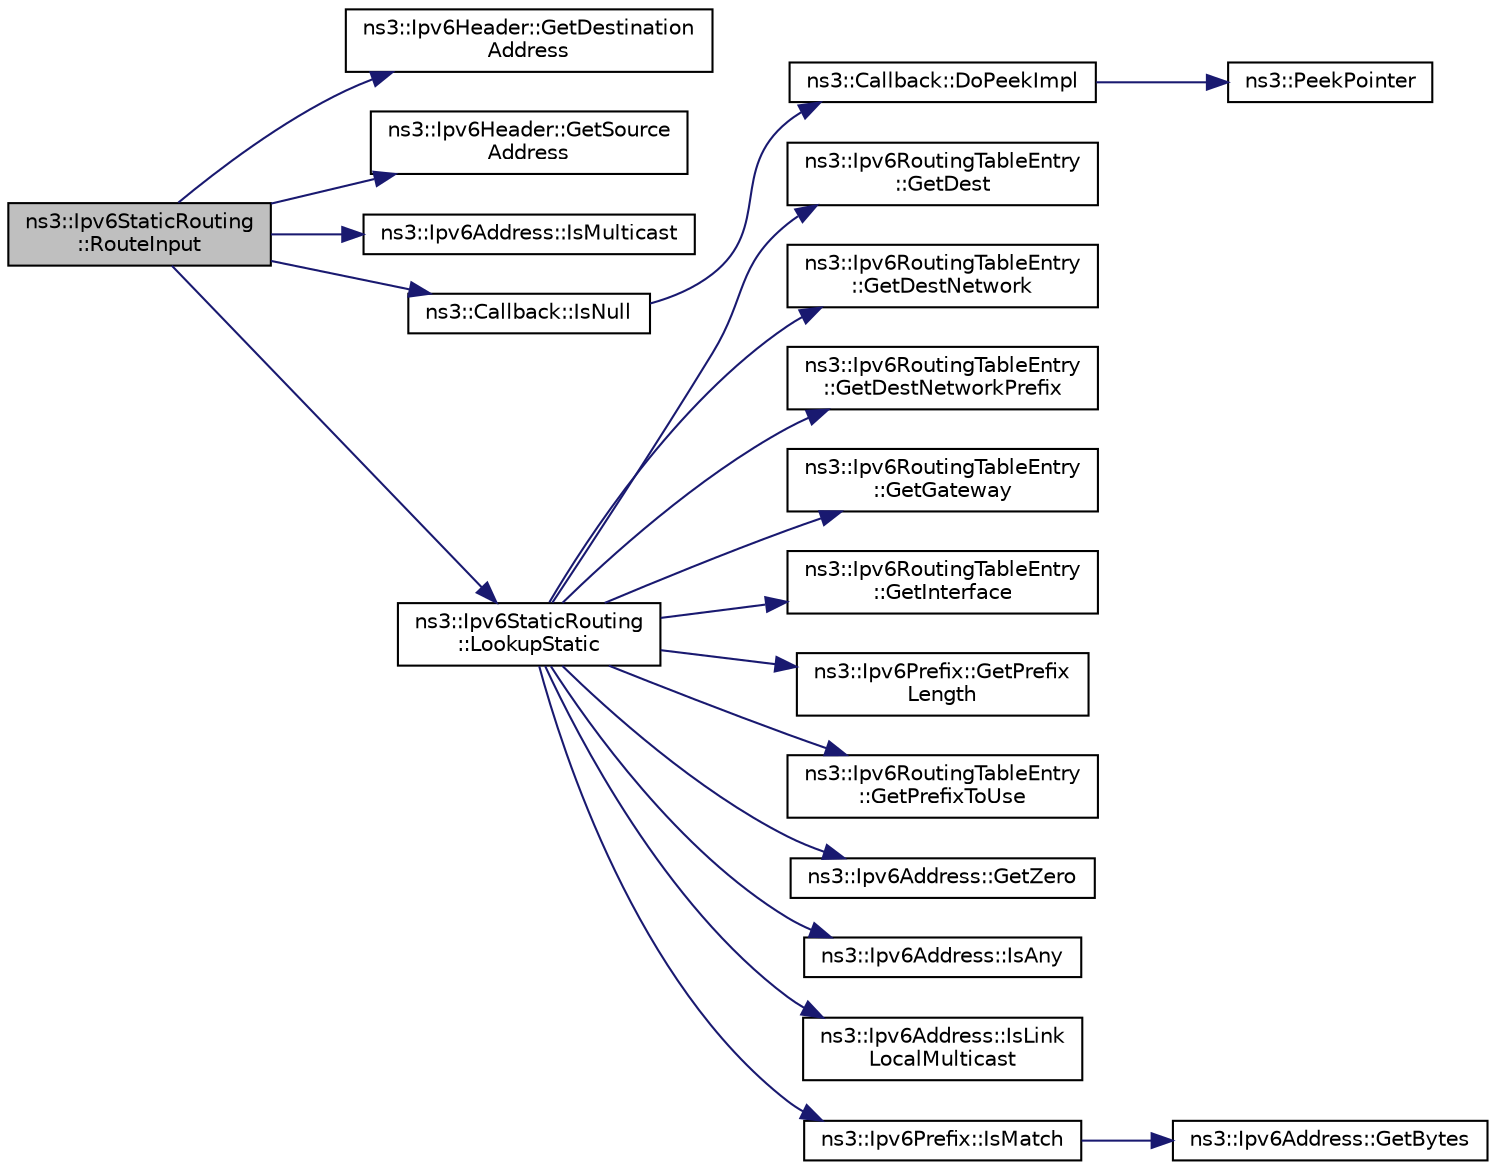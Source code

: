 digraph "ns3::Ipv6StaticRouting::RouteInput"
{
 // LATEX_PDF_SIZE
  edge [fontname="Helvetica",fontsize="10",labelfontname="Helvetica",labelfontsize="10"];
  node [fontname="Helvetica",fontsize="10",shape=record];
  rankdir="LR";
  Node1 [label="ns3::Ipv6StaticRouting\l::RouteInput",height=0.2,width=0.4,color="black", fillcolor="grey75", style="filled", fontcolor="black",tooltip="Route an input packet (to be forwarded or locally delivered)"];
  Node1 -> Node2 [color="midnightblue",fontsize="10",style="solid",fontname="Helvetica"];
  Node2 [label="ns3::Ipv6Header::GetDestination\lAddress",height=0.2,width=0.4,color="black", fillcolor="white", style="filled",URL="$classns3_1_1_ipv6_header.html#a6f1681b5e31c57029b95255dc7553cb5",tooltip="Get the \"Destination address\" field."];
  Node1 -> Node3 [color="midnightblue",fontsize="10",style="solid",fontname="Helvetica"];
  Node3 [label="ns3::Ipv6Header::GetSource\lAddress",height=0.2,width=0.4,color="black", fillcolor="white", style="filled",URL="$classns3_1_1_ipv6_header.html#a07d13db76e48e50eb613d69ae46c2ab0",tooltip="Get the \"Source address\" field."];
  Node1 -> Node4 [color="midnightblue",fontsize="10",style="solid",fontname="Helvetica"];
  Node4 [label="ns3::Ipv6Address::IsMulticast",height=0.2,width=0.4,color="black", fillcolor="white", style="filled",URL="$classns3_1_1_ipv6_address.html#a68f522d40b6db6d383848ea90bc47dd0",tooltip="If the IPv6 address is multicast (ff00::/8)."];
  Node1 -> Node5 [color="midnightblue",fontsize="10",style="solid",fontname="Helvetica"];
  Node5 [label="ns3::Callback::IsNull",height=0.2,width=0.4,color="black", fillcolor="white", style="filled",URL="$classns3_1_1_callback.html#a42eb007ca42c35b96daa497d6d42d5f2",tooltip="Check for null implementation."];
  Node5 -> Node6 [color="midnightblue",fontsize="10",style="solid",fontname="Helvetica"];
  Node6 [label="ns3::Callback::DoPeekImpl",height=0.2,width=0.4,color="black", fillcolor="white", style="filled",URL="$classns3_1_1_callback.html#a82de10d58e899c61aec3867f9b1f2f33",tooltip=" "];
  Node6 -> Node7 [color="midnightblue",fontsize="10",style="solid",fontname="Helvetica"];
  Node7 [label="ns3::PeekPointer",height=0.2,width=0.4,color="black", fillcolor="white", style="filled",URL="$namespacens3.html#af2a7557fe9afdd98d8f6f8f6e412cf5a",tooltip=" "];
  Node1 -> Node8 [color="midnightblue",fontsize="10",style="solid",fontname="Helvetica"];
  Node8 [label="ns3::Ipv6StaticRouting\l::LookupStatic",height=0.2,width=0.4,color="black", fillcolor="white", style="filled",URL="$classns3_1_1_ipv6_static_routing.html#a53cafb0907cefabca6894c9d4dc6c154",tooltip="Lookup in the forwarding table for destination."];
  Node8 -> Node9 [color="midnightblue",fontsize="10",style="solid",fontname="Helvetica"];
  Node9 [label="ns3::Ipv6RoutingTableEntry\l::GetDest",height=0.2,width=0.4,color="black", fillcolor="white", style="filled",URL="$classns3_1_1_ipv6_routing_table_entry.html#a36880347d8e4bd8af3479ad066c1257e",tooltip="Get the destination."];
  Node8 -> Node10 [color="midnightblue",fontsize="10",style="solid",fontname="Helvetica"];
  Node10 [label="ns3::Ipv6RoutingTableEntry\l::GetDestNetwork",height=0.2,width=0.4,color="black", fillcolor="white", style="filled",URL="$classns3_1_1_ipv6_routing_table_entry.html#a384c99e8a22b96043c283e2ab2b2d581",tooltip="Get the destination network."];
  Node8 -> Node11 [color="midnightblue",fontsize="10",style="solid",fontname="Helvetica"];
  Node11 [label="ns3::Ipv6RoutingTableEntry\l::GetDestNetworkPrefix",height=0.2,width=0.4,color="black", fillcolor="white", style="filled",URL="$classns3_1_1_ipv6_routing_table_entry.html#ab940ecc56f9f2bff2e3beee67d07c437",tooltip="Get the destination prefix."];
  Node8 -> Node12 [color="midnightblue",fontsize="10",style="solid",fontname="Helvetica"];
  Node12 [label="ns3::Ipv6RoutingTableEntry\l::GetGateway",height=0.2,width=0.4,color="black", fillcolor="white", style="filled",URL="$classns3_1_1_ipv6_routing_table_entry.html#ae74492c81400ecaab5c5714f17a44787",tooltip="Get the gateway."];
  Node8 -> Node13 [color="midnightblue",fontsize="10",style="solid",fontname="Helvetica"];
  Node13 [label="ns3::Ipv6RoutingTableEntry\l::GetInterface",height=0.2,width=0.4,color="black", fillcolor="white", style="filled",URL="$classns3_1_1_ipv6_routing_table_entry.html#aa1bdf7aff35f5e33f13c87c18f70a914",tooltip="Get the interface index."];
  Node8 -> Node14 [color="midnightblue",fontsize="10",style="solid",fontname="Helvetica"];
  Node14 [label="ns3::Ipv6Prefix::GetPrefix\lLength",height=0.2,width=0.4,color="black", fillcolor="white", style="filled",URL="$classns3_1_1_ipv6_prefix.html#a8f92dfe3c7ff5c75cb3ff9442fc68644",tooltip="Get prefix length."];
  Node8 -> Node15 [color="midnightblue",fontsize="10",style="solid",fontname="Helvetica"];
  Node15 [label="ns3::Ipv6RoutingTableEntry\l::GetPrefixToUse",height=0.2,width=0.4,color="black", fillcolor="white", style="filled",URL="$classns3_1_1_ipv6_routing_table_entry.html#a4ef0a46c4037f076b13e633f306f13c8",tooltip="Get the prefix to use (for multihomed link)."];
  Node8 -> Node16 [color="midnightblue",fontsize="10",style="solid",fontname="Helvetica"];
  Node16 [label="ns3::Ipv6Address::GetZero",height=0.2,width=0.4,color="black", fillcolor="white", style="filled",URL="$classns3_1_1_ipv6_address.html#a63a34bdb1505e05fbdd07d316d0bd7e6",tooltip="Get the 0 (::) Ipv6Address."];
  Node8 -> Node17 [color="midnightblue",fontsize="10",style="solid",fontname="Helvetica"];
  Node17 [label="ns3::Ipv6Address::IsAny",height=0.2,width=0.4,color="black", fillcolor="white", style="filled",URL="$classns3_1_1_ipv6_address.html#aaacafa8d26946a16a5688777b696277a",tooltip="If the IPv6 address is the \"Any\" address."];
  Node8 -> Node18 [color="midnightblue",fontsize="10",style="solid",fontname="Helvetica"];
  Node18 [label="ns3::Ipv6Address::IsLink\lLocalMulticast",height=0.2,width=0.4,color="black", fillcolor="white", style="filled",URL="$classns3_1_1_ipv6_address.html#a54266c3c20bc87c52b507f1e3cf04e21",tooltip="If the IPv6 address is link-local multicast (ff02::/16)."];
  Node8 -> Node19 [color="midnightblue",fontsize="10",style="solid",fontname="Helvetica"];
  Node19 [label="ns3::Ipv6Prefix::IsMatch",height=0.2,width=0.4,color="black", fillcolor="white", style="filled",URL="$classns3_1_1_ipv6_prefix.html#abd799c16a73b03020fd54da220af326e",tooltip="If the Address match the type."];
  Node19 -> Node20 [color="midnightblue",fontsize="10",style="solid",fontname="Helvetica"];
  Node20 [label="ns3::Ipv6Address::GetBytes",height=0.2,width=0.4,color="black", fillcolor="white", style="filled",URL="$classns3_1_1_ipv6_address.html#a7090d589a1640660510753153692a5e1",tooltip="Get the bytes corresponding to the address."];
}
